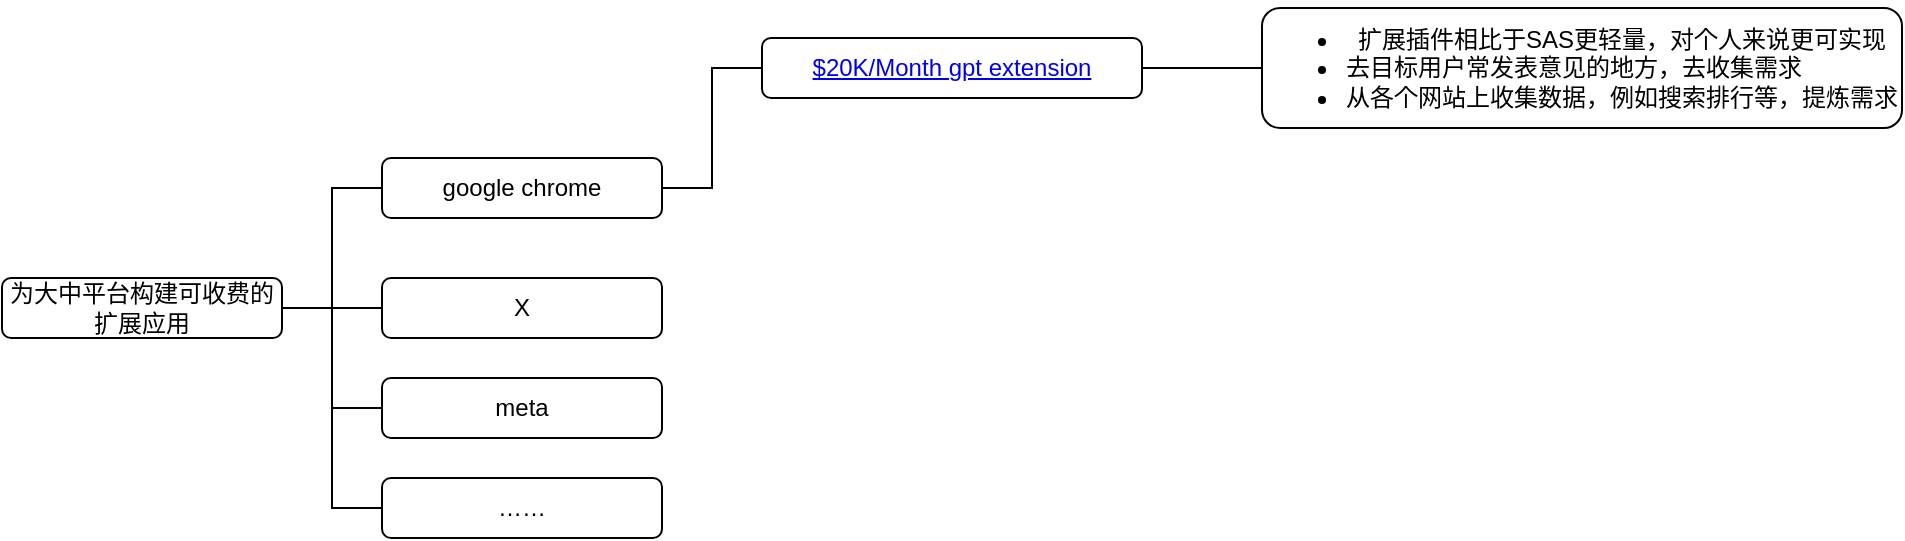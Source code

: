 <mxfile version="24.9.1">
  <diagram name="第 1 页" id="251uv5qzhBT_Lm49wtqx">
    <mxGraphModel dx="1439" dy="382" grid="1" gridSize="10" guides="1" tooltips="1" connect="1" arrows="1" fold="1" page="1" pageScale="1" pageWidth="827" pageHeight="1169" math="0" shadow="0">
      <root>
        <mxCell id="0" />
        <mxCell id="1" parent="0" />
        <mxCell id="h5kKYo-_dhXHsnKXQvqF-1" value="google chrome" style="rounded=1;whiteSpace=wrap;html=1;" vertex="1" parent="1">
          <mxGeometry x="150" y="190" width="140" height="30" as="geometry" />
        </mxCell>
        <mxCell id="h5kKYo-_dhXHsnKXQvqF-4" style="edgeStyle=orthogonalEdgeStyle;rounded=0;orthogonalLoop=1;jettySize=auto;html=1;entryX=1;entryY=0.5;entryDx=0;entryDy=0;endArrow=none;endFill=0;" edge="1" parent="1" source="h5kKYo-_dhXHsnKXQvqF-3" target="h5kKYo-_dhXHsnKXQvqF-1">
          <mxGeometry relative="1" as="geometry" />
        </mxCell>
        <mxCell id="h5kKYo-_dhXHsnKXQvqF-20" style="edgeStyle=orthogonalEdgeStyle;rounded=0;orthogonalLoop=1;jettySize=auto;html=1;entryX=0;entryY=0.5;entryDx=0;entryDy=0;endArrow=none;endFill=0;" edge="1" parent="1" source="h5kKYo-_dhXHsnKXQvqF-3" target="h5kKYo-_dhXHsnKXQvqF-19">
          <mxGeometry relative="1" as="geometry" />
        </mxCell>
        <mxCell id="h5kKYo-_dhXHsnKXQvqF-3" value="&lt;a href=&quot;https://www.youtube.com/watch?v=ty9ZcimL6VE&quot;&gt;$20K/Month gpt extension&lt;/a&gt;" style="rounded=1;whiteSpace=wrap;html=1;" vertex="1" parent="1">
          <mxGeometry x="340" y="130" width="190" height="30" as="geometry" />
        </mxCell>
        <mxCell id="h5kKYo-_dhXHsnKXQvqF-6" style="edgeStyle=orthogonalEdgeStyle;rounded=0;orthogonalLoop=1;jettySize=auto;html=1;entryX=0;entryY=0.5;entryDx=0;entryDy=0;endArrow=none;endFill=0;" edge="1" parent="1" source="h5kKYo-_dhXHsnKXQvqF-5" target="h5kKYo-_dhXHsnKXQvqF-1">
          <mxGeometry relative="1" as="geometry" />
        </mxCell>
        <mxCell id="h5kKYo-_dhXHsnKXQvqF-8" style="edgeStyle=orthogonalEdgeStyle;rounded=0;orthogonalLoop=1;jettySize=auto;html=1;entryX=0;entryY=0.5;entryDx=0;entryDy=0;endArrow=none;endFill=0;" edge="1" parent="1" source="h5kKYo-_dhXHsnKXQvqF-5" target="h5kKYo-_dhXHsnKXQvqF-7">
          <mxGeometry relative="1" as="geometry" />
        </mxCell>
        <mxCell id="h5kKYo-_dhXHsnKXQvqF-11" style="edgeStyle=orthogonalEdgeStyle;rounded=0;orthogonalLoop=1;jettySize=auto;html=1;entryX=0;entryY=0.5;entryDx=0;entryDy=0;endArrow=none;endFill=0;" edge="1" parent="1" source="h5kKYo-_dhXHsnKXQvqF-5" target="h5kKYo-_dhXHsnKXQvqF-9">
          <mxGeometry relative="1" as="geometry" />
        </mxCell>
        <mxCell id="h5kKYo-_dhXHsnKXQvqF-12" style="edgeStyle=orthogonalEdgeStyle;rounded=0;orthogonalLoop=1;jettySize=auto;html=1;entryX=0;entryY=0.5;entryDx=0;entryDy=0;endArrow=none;endFill=0;" edge="1" parent="1" source="h5kKYo-_dhXHsnKXQvqF-5" target="h5kKYo-_dhXHsnKXQvqF-10">
          <mxGeometry relative="1" as="geometry" />
        </mxCell>
        <mxCell id="h5kKYo-_dhXHsnKXQvqF-5" value="为大中平台构建可收费的扩展应用" style="rounded=1;whiteSpace=wrap;html=1;" vertex="1" parent="1">
          <mxGeometry x="-40" y="250" width="140" height="30" as="geometry" />
        </mxCell>
        <mxCell id="h5kKYo-_dhXHsnKXQvqF-7" value="X" style="rounded=1;whiteSpace=wrap;html=1;" vertex="1" parent="1">
          <mxGeometry x="150" y="250" width="140" height="30" as="geometry" />
        </mxCell>
        <mxCell id="h5kKYo-_dhXHsnKXQvqF-9" value="meta" style="rounded=1;whiteSpace=wrap;html=1;" vertex="1" parent="1">
          <mxGeometry x="150" y="300" width="140" height="30" as="geometry" />
        </mxCell>
        <mxCell id="h5kKYo-_dhXHsnKXQvqF-10" value="……" style="rounded=1;whiteSpace=wrap;html=1;" vertex="1" parent="1">
          <mxGeometry x="150" y="350" width="140" height="30" as="geometry" />
        </mxCell>
        <mxCell id="h5kKYo-_dhXHsnKXQvqF-19" value="&lt;ul&gt;&lt;li&gt;扩展插件相比于SAS更轻量，对个人来说更可实现&lt;/li&gt;&lt;li style=&quot;text-align: left;&quot;&gt;去目标用户常发表意见的地方，去收集需求&lt;/li&gt;&lt;li style=&quot;text-align: left;&quot;&gt;从各个网站上收集数据，例如搜索排行等，提炼需求&lt;/li&gt;&lt;/ul&gt;" style="rounded=1;whiteSpace=wrap;html=1;" vertex="1" parent="1">
          <mxGeometry x="590" y="115" width="320" height="60" as="geometry" />
        </mxCell>
      </root>
    </mxGraphModel>
  </diagram>
</mxfile>
